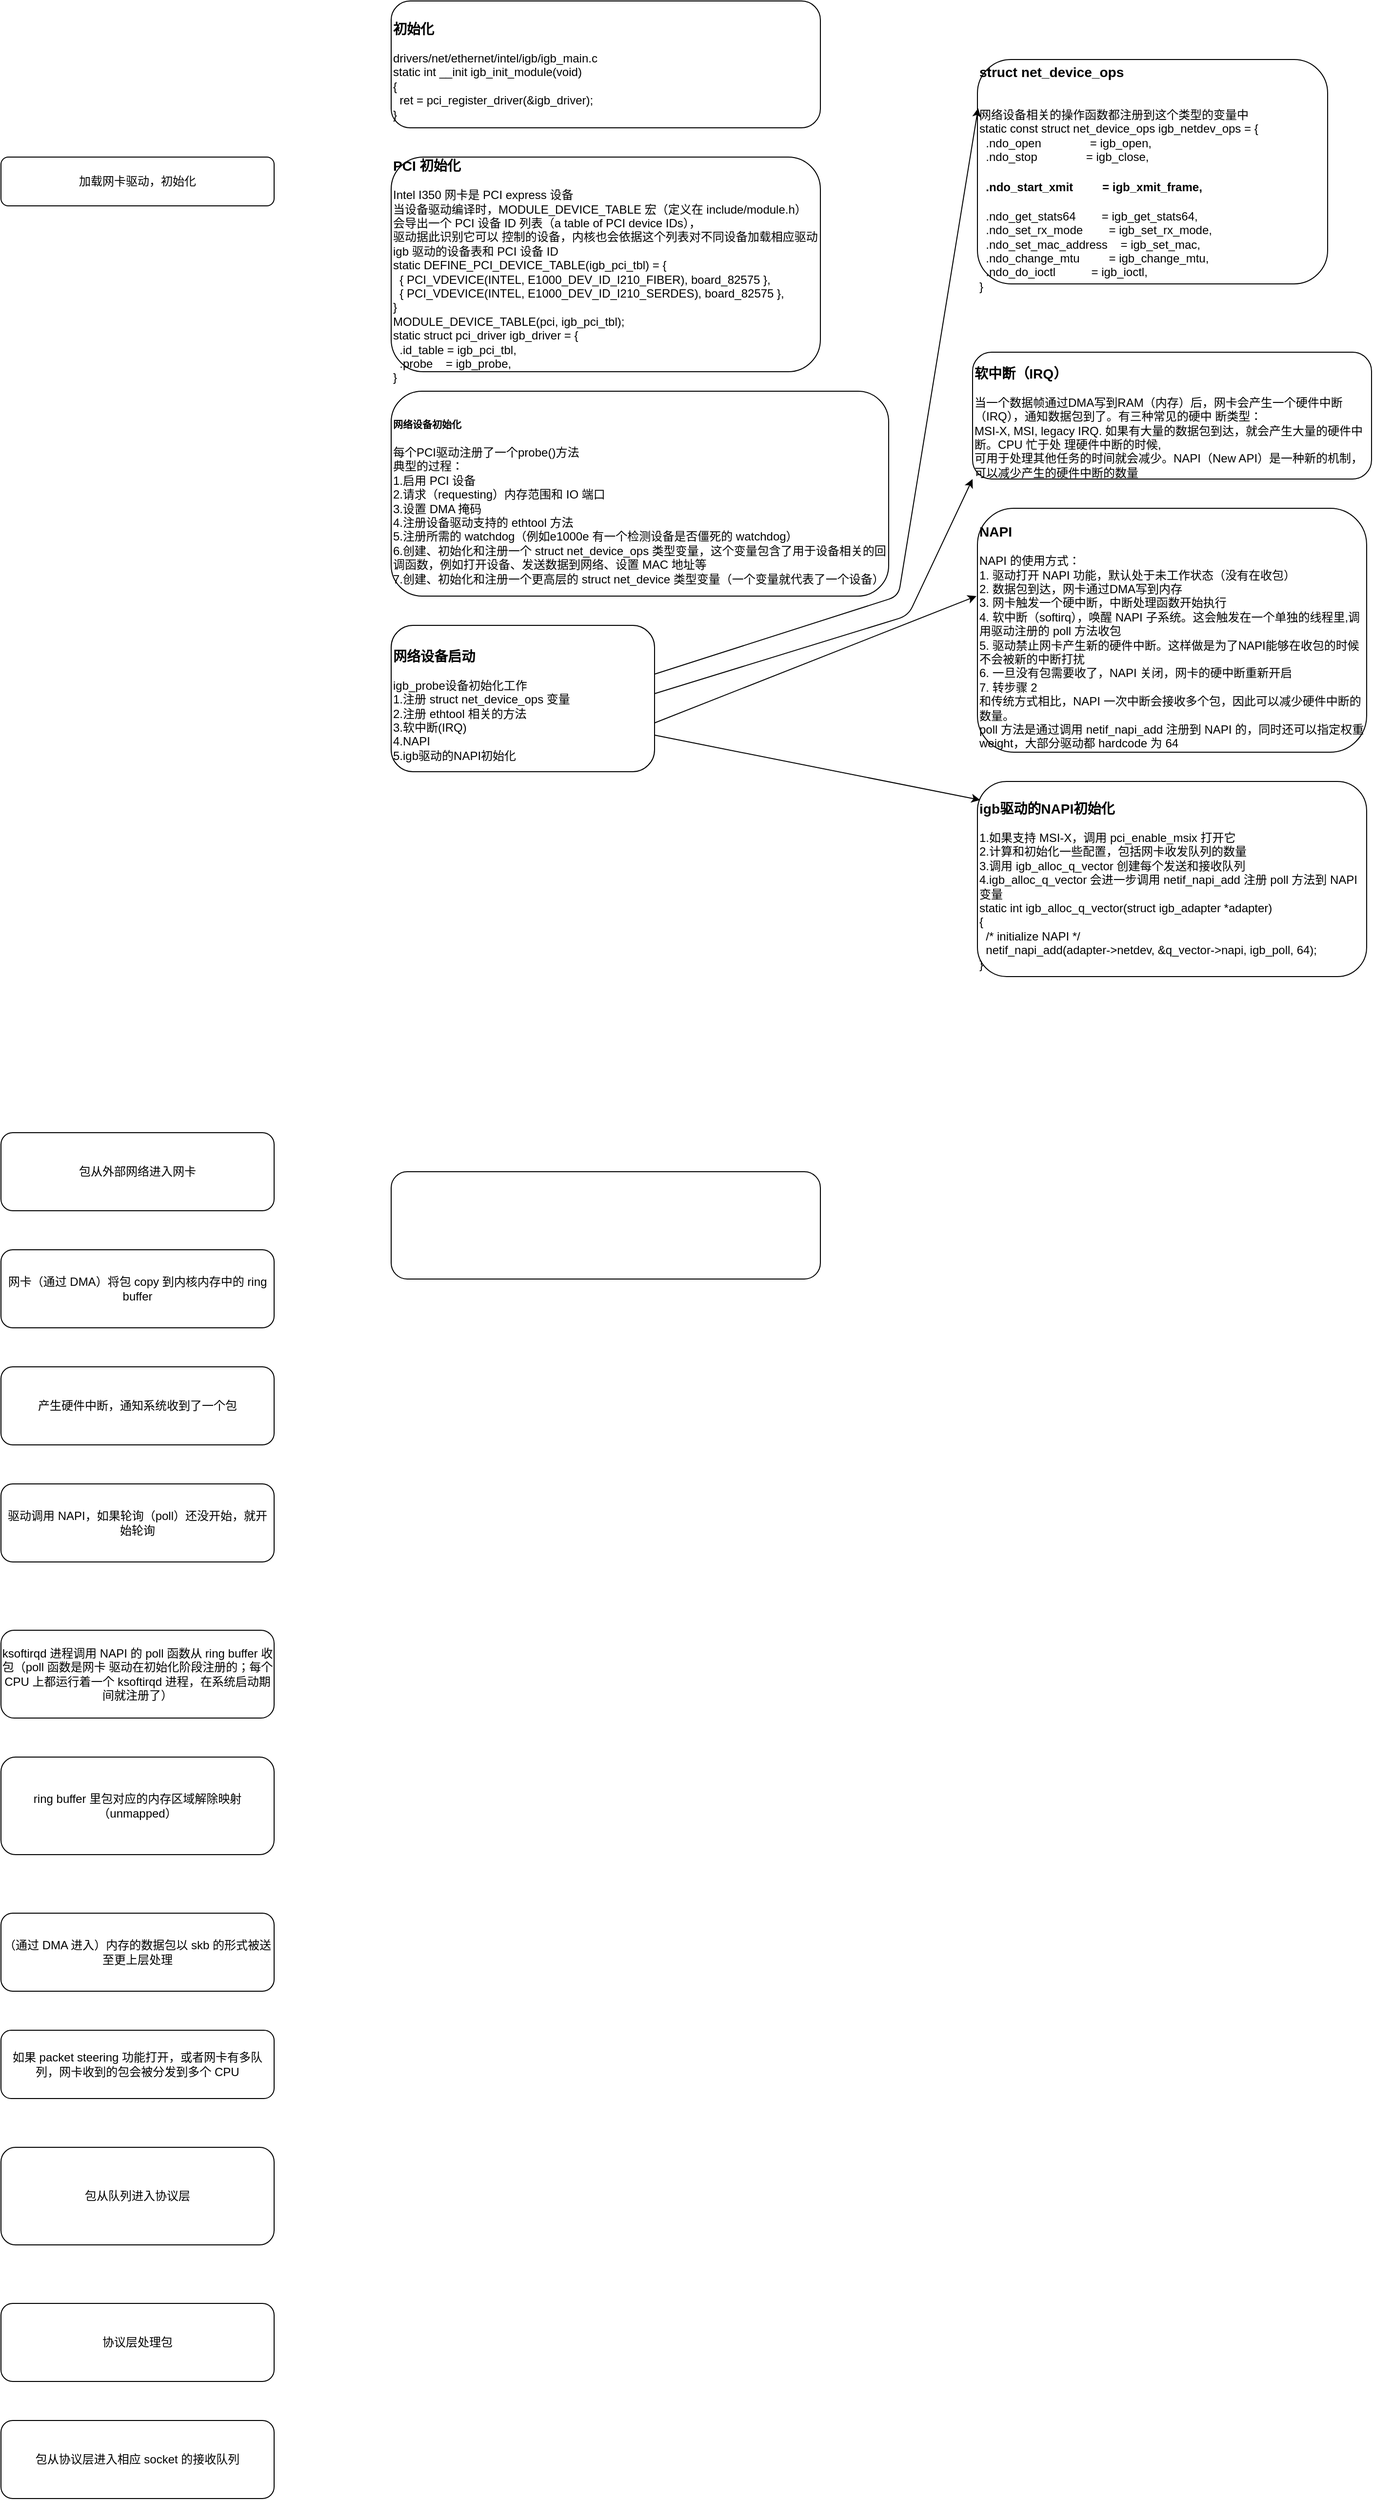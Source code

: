 <mxfile version="14.0.1" type="github">
  <diagram id="WGyHwO1dzaSm4JvsysSr" name="Page-1">
    <mxGraphModel dx="1449" dy="1812" grid="1" gridSize="10" guides="1" tooltips="1" connect="1" arrows="1" fold="1" page="1" pageScale="1" pageWidth="827" pageHeight="1169" math="0" shadow="0">
      <root>
        <mxCell id="0" />
        <mxCell id="1" parent="0" />
        <mxCell id="0JL8JYg0sagm1pvVuTmE-2" value="包从外部网络进入网卡" style="rounded=1;whiteSpace=wrap;html=1;" vertex="1" parent="1">
          <mxGeometry x="240" y="200" width="280" height="80" as="geometry" />
        </mxCell>
        <mxCell id="0JL8JYg0sagm1pvVuTmE-3" value="网卡（通过 DMA）将包 copy 到内核内存中的 ring buffer" style="rounded=1;whiteSpace=wrap;html=1;" vertex="1" parent="1">
          <mxGeometry x="240" y="320" width="280" height="80" as="geometry" />
        </mxCell>
        <mxCell id="0JL8JYg0sagm1pvVuTmE-5" value="加载网卡驱动，初始化" style="rounded=1;whiteSpace=wrap;html=1;" vertex="1" parent="1">
          <mxGeometry x="240" y="-800" width="280" height="50" as="geometry" />
        </mxCell>
        <mxCell id="0JL8JYg0sagm1pvVuTmE-6" value="产生硬件中断，通知系统收到了一个包" style="rounded=1;whiteSpace=wrap;html=1;" vertex="1" parent="1">
          <mxGeometry x="240" y="440" width="280" height="80" as="geometry" />
        </mxCell>
        <mxCell id="0JL8JYg0sagm1pvVuTmE-7" value="驱动调用 NAPI，如果轮询（poll）还没开始，就开始轮询" style="rounded=1;whiteSpace=wrap;html=1;" vertex="1" parent="1">
          <mxGeometry x="240" y="560" width="280" height="80" as="geometry" />
        </mxCell>
        <mxCell id="0JL8JYg0sagm1pvVuTmE-8" value="ksoftirqd 进程调用 NAPI 的 poll 函数从 ring buffer 收包（poll 函数是网卡 驱动在初始化阶段注册的；每个 CPU 上都运行着一个 ksoftirqd 进程，在系统启动期 间就注册了）" style="rounded=1;whiteSpace=wrap;html=1;" vertex="1" parent="1">
          <mxGeometry x="240" y="710" width="280" height="90" as="geometry" />
        </mxCell>
        <mxCell id="0JL8JYg0sagm1pvVuTmE-9" value="ring buffer 里包对应的内存区域解除映射（unmapped）" style="rounded=1;whiteSpace=wrap;html=1;" vertex="1" parent="1">
          <mxGeometry x="240" y="840" width="280" height="100" as="geometry" />
        </mxCell>
        <mxCell id="0JL8JYg0sagm1pvVuTmE-10" value="（通过 DMA 进入）内存的数据包以 skb 的形式被送至更上层处理" style="rounded=1;whiteSpace=wrap;html=1;" vertex="1" parent="1">
          <mxGeometry x="240" y="1000" width="280" height="80" as="geometry" />
        </mxCell>
        <mxCell id="0JL8JYg0sagm1pvVuTmE-11" value="如果 packet steering 功能打开，或者网卡有多队列，网卡收到的包会被分发到多个 CPU" style="rounded=1;whiteSpace=wrap;html=1;" vertex="1" parent="1">
          <mxGeometry x="240" y="1120" width="280" height="70" as="geometry" />
        </mxCell>
        <mxCell id="0JL8JYg0sagm1pvVuTmE-12" value="包从队列进入协议层" style="rounded=1;whiteSpace=wrap;html=1;" vertex="1" parent="1">
          <mxGeometry x="240" y="1240" width="280" height="100" as="geometry" />
        </mxCell>
        <mxCell id="0JL8JYg0sagm1pvVuTmE-13" value="协议层处理包" style="rounded=1;whiteSpace=wrap;html=1;" vertex="1" parent="1">
          <mxGeometry x="240" y="1400" width="280" height="80" as="geometry" />
        </mxCell>
        <mxCell id="0JL8JYg0sagm1pvVuTmE-14" value="包从协议层进入相应 socket 的接收队列" style="rounded=1;whiteSpace=wrap;html=1;" vertex="1" parent="1">
          <mxGeometry x="240" y="1520" width="280" height="80" as="geometry" />
        </mxCell>
        <mxCell id="0JL8JYg0sagm1pvVuTmE-15" value="&lt;h3&gt;初始化&lt;/h3&gt;&lt;div&gt;drivers/net/ethernet/intel/igb/igb_main.c&lt;/div&gt;&lt;div&gt;static int __init igb_init_module(void)&lt;/div&gt;&lt;div&gt;{&lt;/div&gt;&lt;div&gt;&amp;nbsp; ret = pci_register_driver(&amp;amp;igb_driver);&lt;/div&gt;&lt;div&gt;}&lt;/div&gt;" style="rounded=1;whiteSpace=wrap;html=1;align=left;" vertex="1" parent="1">
          <mxGeometry x="640" y="-960" width="440" height="130" as="geometry" />
        </mxCell>
        <mxCell id="0JL8JYg0sagm1pvVuTmE-16" value="" style="rounded=1;whiteSpace=wrap;html=1;" vertex="1" parent="1">
          <mxGeometry x="640" y="240" width="440" height="110" as="geometry" />
        </mxCell>
        <mxCell id="0JL8JYg0sagm1pvVuTmE-18" value="&lt;h3&gt;PCI 初始化&lt;/h3&gt;&lt;div&gt;Intel I350 网卡是 PCI express 设备&lt;/div&gt;&lt;div&gt;当设备驱动编译时，MODULE_DEVICE_TABLE 宏（定义在 include/module.h）&amp;nbsp;&lt;/div&gt;&lt;div&gt;会导出一个 PCI 设备 ID 列表（a table of PCI device IDs），&lt;/div&gt;&lt;div&gt;驱动据此识别它可以 控制的设备，内核也会依据这个列表对不同设备加载相应驱动&lt;/div&gt;&lt;div&gt;igb 驱动的设备表和 PCI 设备 ID&lt;/div&gt;&lt;div&gt;static DEFINE_PCI_DEVICE_TABLE(igb_pci_tbl) = {&lt;/div&gt;&lt;div&gt;&amp;nbsp; { PCI_VDEVICE(INTEL, E1000_DEV_ID_I210_FIBER), board_82575 },&lt;/div&gt;&lt;div&gt;&amp;nbsp; { PCI_VDEVICE(INTEL, E1000_DEV_ID_I210_SERDES), board_82575 },&lt;/div&gt;&lt;div&gt;}&lt;/div&gt;&lt;div&gt;MODULE_DEVICE_TABLE(pci, igb_pci_tbl);&lt;/div&gt;&lt;div&gt;static struct pci_driver igb_driver = {&lt;/div&gt;&lt;div&gt;&amp;nbsp; .id_table = igb_pci_tbl,&lt;/div&gt;&lt;div&gt;&amp;nbsp; .probe&amp;nbsp; &amp;nbsp; = igb_probe,&lt;/div&gt;&lt;div&gt;}&lt;/div&gt;" style="rounded=1;whiteSpace=wrap;html=1;align=left;" vertex="1" parent="1">
          <mxGeometry x="640" y="-800" width="440" height="220" as="geometry" />
        </mxCell>
        <mxCell id="0JL8JYg0sagm1pvVuTmE-19" value="&lt;h3&gt;&lt;font style=&quot;font-size: 10px&quot;&gt;网络设备初始化&lt;/font&gt;&lt;/h3&gt;&lt;div&gt;每个PCI驱动注册了一个probe()方法&lt;/div&gt;&lt;div&gt;典型的过程：&lt;/div&gt;&lt;div&gt;1.启用 PCI 设备&lt;/div&gt;&lt;div&gt;2.请求（requesting）内存范围和 IO 端口&lt;/div&gt;&lt;div&gt;3.设置 DMA 掩码&lt;/div&gt;&lt;div&gt;4.注册设备驱动支持的 ethtool 方法&lt;/div&gt;&lt;div&gt;5.注册所需的 watchdog（例如e1000e 有一个检测设备是否僵死的 watchdog）&lt;/div&gt;&lt;div&gt;6.创建、初始化和注册一个 struct net_device_ops 类型变量，这个变量包含了用于设备相关的回调函数，&lt;span&gt;例如打开设备、发送数据到网络、设置 MAC 地址等&lt;/span&gt;&lt;/div&gt;&lt;div&gt;7.创建、初始化和注册一个更高层的 struct net_device 类型变量（一个变量就代表了一个设备）&lt;/div&gt;" style="rounded=1;whiteSpace=wrap;html=1;align=left;" vertex="1" parent="1">
          <mxGeometry x="640" y="-560" width="510" height="210" as="geometry" />
        </mxCell>
        <mxCell id="0JL8JYg0sagm1pvVuTmE-20" value="&lt;h3&gt;网络设备启动&lt;/h3&gt;&lt;div&gt;igb_probe设备初始化工作&lt;/div&gt;&lt;div&gt;1.注册 struct net_device_ops 变量&lt;/div&gt;&lt;div&gt;2.注册 ethtool 相关的方法&lt;/div&gt;&lt;div&gt;3.软中断(IRQ)&lt;/div&gt;&lt;div&gt;4.NAPI&lt;/div&gt;&lt;div&gt;5.&lt;span&gt;igb驱动的NAPI初始化&lt;/span&gt;&lt;/div&gt;" style="rounded=1;whiteSpace=wrap;html=1;align=left;" vertex="1" parent="1">
          <mxGeometry x="640" y="-320" width="270" height="150" as="geometry" />
        </mxCell>
        <mxCell id="0JL8JYg0sagm1pvVuTmE-22" value="&lt;h3&gt;struct net_device_ops&lt;/h3&gt;&lt;div&gt;&lt;br&gt;&lt;/div&gt;&lt;div&gt;网络设备相关的操作函数都注册到这个类型的变量中&lt;/div&gt;&lt;div&gt;static const struct net_device_ops igb_netdev_ops = {&lt;/div&gt;&lt;div&gt;&amp;nbsp; .ndo_open&amp;nbsp; &amp;nbsp; &amp;nbsp; &amp;nbsp; &amp;nbsp; &amp;nbsp; &amp;nbsp; &amp;nbsp;= igb_open,&lt;/div&gt;&lt;div&gt;&amp;nbsp; .ndo_stop&amp;nbsp; &amp;nbsp; &amp;nbsp; &amp;nbsp; &amp;nbsp; &amp;nbsp; &amp;nbsp; &amp;nbsp;= igb_close,&lt;/div&gt;&lt;h4&gt;&amp;nbsp; .ndo_start_xmit&amp;nbsp; &amp;nbsp; &amp;nbsp; &amp;nbsp; &amp;nbsp;= igb_xmit_frame,&lt;/h4&gt;&lt;div&gt;&amp;nbsp; .ndo_get_stats64&amp;nbsp; &amp;nbsp; &amp;nbsp; &amp;nbsp; = igb_get_stats64,&lt;/div&gt;&lt;div&gt;&amp;nbsp; .ndo_set_rx_mode&amp;nbsp; &amp;nbsp; &amp;nbsp; &amp;nbsp; = igb_set_rx_mode,&lt;/div&gt;&lt;div&gt;&amp;nbsp; .ndo_set_mac_address&amp;nbsp; &amp;nbsp; = igb_set_mac,&lt;/div&gt;&lt;div&gt;&amp;nbsp; .ndo_change_mtu&amp;nbsp; &amp;nbsp; &amp;nbsp; &amp;nbsp; &amp;nbsp;= igb_change_mtu,&lt;/div&gt;&lt;div&gt;&amp;nbsp; .ndo_do_ioctl&amp;nbsp; &amp;nbsp; &amp;nbsp; &amp;nbsp; &amp;nbsp; &amp;nbsp;= igb_ioctl,&lt;/div&gt;&lt;div&gt;}&lt;/div&gt;" style="rounded=1;whiteSpace=wrap;html=1;align=left;" vertex="1" parent="1">
          <mxGeometry x="1241" y="-900" width="359" height="230" as="geometry" />
        </mxCell>
        <mxCell id="0JL8JYg0sagm1pvVuTmE-23" value="" style="endArrow=classic;html=1;entryX=0.002;entryY=0.217;entryDx=0;entryDy=0;entryPerimeter=0;" edge="1" parent="1" target="0JL8JYg0sagm1pvVuTmE-22">
          <mxGeometry width="50" height="50" relative="1" as="geometry">
            <mxPoint x="910" y="-270" as="sourcePoint" />
            <mxPoint x="960" y="-320" as="targetPoint" />
            <Array as="points">
              <mxPoint x="1160" y="-350" />
            </Array>
          </mxGeometry>
        </mxCell>
        <mxCell id="0JL8JYg0sagm1pvVuTmE-24" value="&lt;h3&gt;软中断（IRQ）&lt;/h3&gt;&lt;div&gt;当一个数据帧通过DMA写到RAM（内存）后，网卡会产生一个硬件中断（IRQ），通知数据包到了。有三种常见的硬中 断类型：&lt;/div&gt;&lt;div&gt;MSI-X, MSI, legacy IRQ. 如果有大量的数据包到达，就会产生大量的硬件中断。CPU 忙于处 理硬件中断的时候,&amp;nbsp;&lt;/div&gt;&lt;div&gt;可用于处理其他任务的时间就会减少。NAPI（New API）是一种新的机制，可以减少产生的硬件中断的数量&lt;/div&gt;" style="rounded=1;whiteSpace=wrap;html=1;align=left;" vertex="1" parent="1">
          <mxGeometry x="1236" y="-600" width="409" height="130" as="geometry" />
        </mxCell>
        <mxCell id="0JL8JYg0sagm1pvVuTmE-25" value="&lt;h3&gt;NAPI&lt;/h3&gt;&lt;div&gt;NAPI 的使用方式：&lt;/div&gt;&lt;div&gt;1. 驱动打开 NAPI 功能，默认处于未工作状态（没有在收包）&lt;/div&gt;&lt;div&gt;2. 数据包到达，网卡通过DMA写到内存&lt;/div&gt;&lt;div&gt;3. 网卡触发一个硬中断，中断处理函数开始执行&lt;/div&gt;&lt;div&gt;4. 软中断（softirq），唤醒 NAPI 子系统。这会触发在一个单独的线程里,调用驱动注册的 poll 方法收包&lt;/div&gt;&lt;div&gt;5. 驱动禁止网卡产生新的硬件中断。这样做是为了NAPI能够在收包的时候不会被新的中断打扰&lt;/div&gt;&lt;div&gt;6. 一旦没有包需要收了，NAPI 关闭，网卡的硬中断重新开启&lt;/div&gt;&lt;div&gt;7. 转步骤 2&lt;/div&gt;&lt;div&gt;和传统方式相比，NAPI 一次中断会接收多个包，因此可以减少硬件中断的数量。&lt;/div&gt;&lt;div&gt;poll 方法是通过调用 netif_napi_add 注册到 NAPI 的，同时还可以指定权重 weight，大部分驱动都 hardcode 为 64&lt;/div&gt;" style="rounded=1;whiteSpace=wrap;html=1;align=left;" vertex="1" parent="1">
          <mxGeometry x="1241" y="-440" width="399" height="250" as="geometry" />
        </mxCell>
        <mxCell id="0JL8JYg0sagm1pvVuTmE-26" value="&lt;h3&gt;igb驱动的NAPI初始化&lt;/h3&gt;&lt;div&gt;1.如果支持 MSI-X，调用 pci_enable_msix 打开它&lt;/div&gt;&lt;div&gt;2.计算和初始化一些配置，包括网卡收发队列的数量&lt;/div&gt;&lt;div&gt;3.调用 igb_alloc_q_vector 创建每个发送和接收队列&lt;/div&gt;&lt;div&gt;4.igb_alloc_q_vector 会进一步调用 netif_napi_add 注册 poll 方法到 NAPI 变量&lt;/div&gt;&lt;div&gt;&lt;div&gt;static int igb_alloc_q_vector(struct igb_adapter *adapter)&lt;/div&gt;&lt;div&gt;{&lt;/div&gt;&lt;div&gt;&amp;nbsp; /* initialize NAPI */&lt;/div&gt;&lt;div&gt;&amp;nbsp; netif_napi_add(adapter-&amp;gt;netdev, &amp;amp;q_vector-&amp;gt;napi, igb_poll, 64);&lt;/div&gt;&lt;div&gt;}&lt;/div&gt;&lt;/div&gt;" style="rounded=1;whiteSpace=wrap;html=1;align=left;" vertex="1" parent="1">
          <mxGeometry x="1241" y="-160" width="399" height="200" as="geometry" />
        </mxCell>
        <mxCell id="0JL8JYg0sagm1pvVuTmE-28" value="" style="endArrow=classic;html=1;entryX=0;entryY=1;entryDx=0;entryDy=0;" edge="1" parent="1" target="0JL8JYg0sagm1pvVuTmE-24">
          <mxGeometry width="50" height="50" relative="1" as="geometry">
            <mxPoint x="910" y="-250" as="sourcePoint" />
            <mxPoint x="1160" y="-330" as="targetPoint" />
            <Array as="points">
              <mxPoint x="1170" y="-330" />
            </Array>
          </mxGeometry>
        </mxCell>
        <mxCell id="0JL8JYg0sagm1pvVuTmE-29" value="" style="endArrow=classic;html=1;" edge="1" parent="1">
          <mxGeometry width="50" height="50" relative="1" as="geometry">
            <mxPoint x="910" y="-220" as="sourcePoint" />
            <mxPoint x="1240" y="-350" as="targetPoint" />
          </mxGeometry>
        </mxCell>
        <mxCell id="0JL8JYg0sagm1pvVuTmE-30" value="" style="endArrow=classic;html=1;entryX=0.007;entryY=0.095;entryDx=0;entryDy=0;entryPerimeter=0;exitX=1;exitY=0.75;exitDx=0;exitDy=0;" edge="1" parent="1" source="0JL8JYg0sagm1pvVuTmE-20" target="0JL8JYg0sagm1pvVuTmE-26">
          <mxGeometry width="50" height="50" relative="1" as="geometry">
            <mxPoint x="950" y="-150" as="sourcePoint" />
            <mxPoint x="1000" y="-200" as="targetPoint" />
          </mxGeometry>
        </mxCell>
      </root>
    </mxGraphModel>
  </diagram>
</mxfile>
